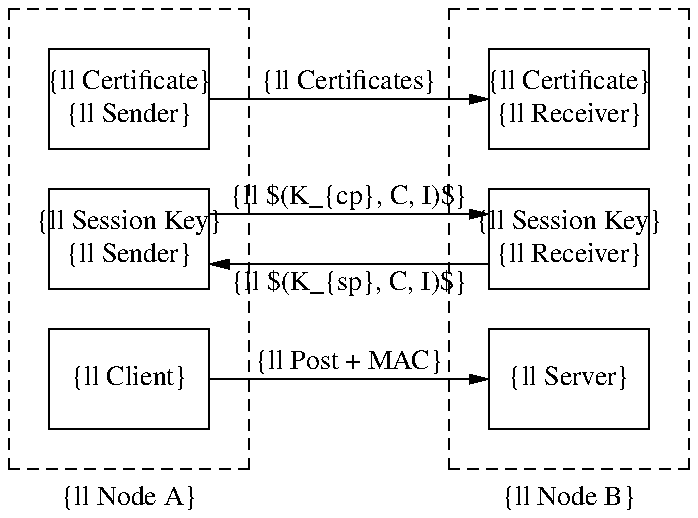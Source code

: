 
.PS

small_width  = 0.8;
small_height = 0.5;
vertical_separation   = 0.2;
horizontal_separation = 1.4;

# ==================
# The basic boxes...
# ==================
A1: box width small_width height small_height "{\small Certificate}" "{\small Sender}";
move right horizontal_separation;
B1: box width small_width height small_height "{\small Certificate}" "{\small Receiver}";

move to A1.s;
move down vertical_separation;
A2: box width small_width height small_height "{\small Session Key}" "{\small Sender}";
move to A2.e;
move right horizontal_separation;
B2: box width small_width height small_height "{\small Session Key}" "{\small Receiver}";

move to A2.s;
move down vertical_separation;
A3: box width small_width height small_height "{\small Client}";
move to A3.e;
move right horizontal_separation;
B3: box width small_width height small_height "{\small Server}";

move to A3.s
move down (vertical_separation + 0.15);
"{\small Node A}";
move right (horizontal_separation + small_width);
"{\small Node B}";

# ==================
# The large boxes...
# ==================
box dashed width (small_width + 0.4) height (3*small_height + 2*vertical_separation + 0.4) at A2.c;
box dashed width (small_width + 0.4) height (3*small_height + 2*vertical_separation + 0.4) at B2.c;

# =============
# The arrows...
# =============

right;
move to A1.e;
arrow to B1.w "{\small Certificates}" "";
move to A2.e + (0, 0.25*small_height);
arrow to (B2.w + (0, 0.25*small_height)) "{\small $(K_{cp}, C, I)$}" "";
move to B2.w + (0, -0.25*small_height);
LeftArrow: arrow to (A2.e + (0, -0.25*small_height));
move to LeftArrow.c + (0, -0.1);
"{\small $(K_{sp}, C, I)$}";
move to A3.e;
arrow to B3.w "{\small Post + MAC}" "";

.PE
